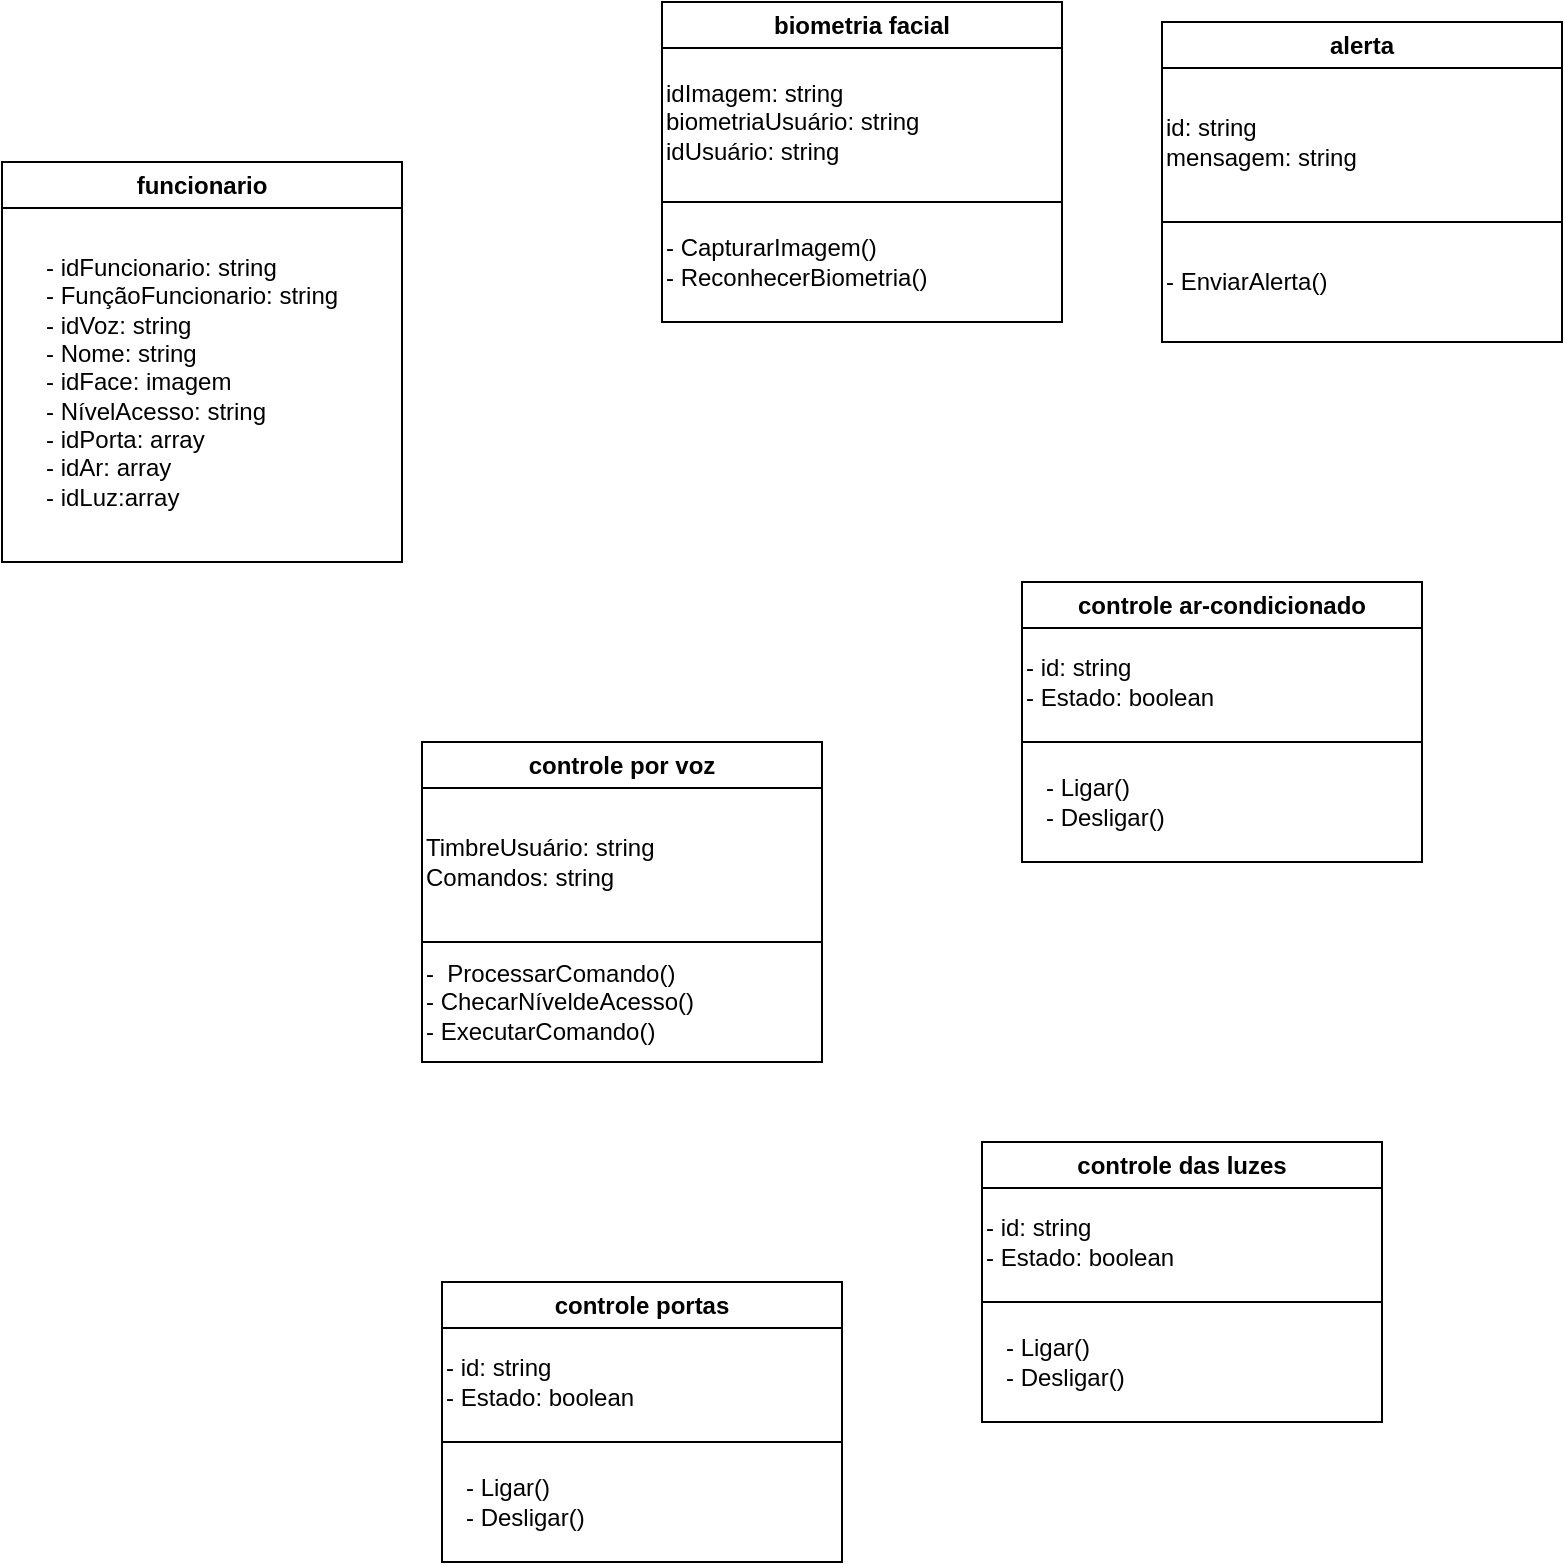 <mxfile version="24.8.0">
  <diagram name="Page-1" id="WaGjp5uV9UT_FyI1Jcyz">
    <mxGraphModel dx="1393" dy="763" grid="1" gridSize="10" guides="1" tooltips="1" connect="1" arrows="1" fold="1" page="1" pageScale="1" pageWidth="850" pageHeight="1100" math="0" shadow="0">
      <root>
        <mxCell id="0" />
        <mxCell id="1" parent="0" />
        <mxCell id="lKX9yiAqkxWrGYZ0uAKW-1" value="funcionario" style="swimlane;whiteSpace=wrap;html=1;fillColor=default;" vertex="1" parent="1">
          <mxGeometry x="70" y="100" width="200" height="200" as="geometry" />
        </mxCell>
        <mxCell id="lKX9yiAqkxWrGYZ0uAKW-7" value="- idFuncionario: string&lt;div&gt;- FunçãoFuncionario: string&lt;/div&gt;&lt;div&gt;- idVoz: string&lt;/div&gt;&lt;div&gt;- Nome: string&lt;/div&gt;&lt;div&gt;- idFace: imagem&lt;/div&gt;&lt;div&gt;- NívelAcesso: string&lt;/div&gt;&lt;div&gt;- idPorta: array&lt;/div&gt;&lt;div&gt;- idAr: array&lt;/div&gt;&lt;div&gt;- idLuz:array&lt;/div&gt;" style="text;html=1;align=left;verticalAlign=middle;resizable=0;points=[];autosize=1;strokeColor=none;fillColor=none;" vertex="1" parent="lKX9yiAqkxWrGYZ0uAKW-1">
          <mxGeometry x="20" y="40" width="170" height="140" as="geometry" />
        </mxCell>
        <mxCell id="lKX9yiAqkxWrGYZ0uAKW-9" value="controle por voz" style="swimlane;whiteSpace=wrap;html=1;fillColor=default;" vertex="1" parent="1">
          <mxGeometry x="280" y="390" width="200" height="100" as="geometry" />
        </mxCell>
        <mxCell id="lKX9yiAqkxWrGYZ0uAKW-10" value="TimbreUsuário: string&lt;div&gt;Comandos: string&lt;/div&gt;" style="text;html=1;align=left;verticalAlign=middle;resizable=0;points=[];autosize=1;strokeColor=none;fillColor=none;" vertex="1" parent="lKX9yiAqkxWrGYZ0uAKW-9">
          <mxGeometry y="40" width="140" height="40" as="geometry" />
        </mxCell>
        <mxCell id="lKX9yiAqkxWrGYZ0uAKW-11" value="controle ar-condicionado" style="swimlane;whiteSpace=wrap;html=1;fillColor=default;" vertex="1" parent="1">
          <mxGeometry x="580" y="310" width="200" height="80" as="geometry" />
        </mxCell>
        <mxCell id="lKX9yiAqkxWrGYZ0uAKW-12" value="- id: string&lt;div&gt;- Estado: boolean&lt;/div&gt;" style="text;html=1;align=left;verticalAlign=middle;resizable=0;points=[];autosize=1;strokeColor=none;fillColor=none;" vertex="1" parent="lKX9yiAqkxWrGYZ0uAKW-11">
          <mxGeometry y="30" width="120" height="40" as="geometry" />
        </mxCell>
        <mxCell id="lKX9yiAqkxWrGYZ0uAKW-13" value="" style="rounded=0;whiteSpace=wrap;html=1;fillColor=none;" vertex="1" parent="1">
          <mxGeometry x="580" y="390" width="200" height="60" as="geometry" />
        </mxCell>
        <mxCell id="lKX9yiAqkxWrGYZ0uAKW-14" value="- Ligar()&lt;div&gt;- Desligar()&lt;/div&gt;" style="text;html=1;align=left;verticalAlign=middle;resizable=0;points=[];autosize=1;strokeColor=none;fillColor=none;" vertex="1" parent="1">
          <mxGeometry x="590" y="400" width="80" height="40" as="geometry" />
        </mxCell>
        <mxCell id="lKX9yiAqkxWrGYZ0uAKW-16" value="controle das luzes" style="swimlane;whiteSpace=wrap;html=1;fillColor=default;" vertex="1" parent="1">
          <mxGeometry x="560" y="590" width="200" height="80" as="geometry" />
        </mxCell>
        <mxCell id="lKX9yiAqkxWrGYZ0uAKW-17" value="- id: string&lt;div&gt;- Estado: boolean&lt;/div&gt;" style="text;html=1;align=left;verticalAlign=middle;resizable=0;points=[];autosize=1;strokeColor=none;fillColor=none;" vertex="1" parent="lKX9yiAqkxWrGYZ0uAKW-16">
          <mxGeometry y="30" width="120" height="40" as="geometry" />
        </mxCell>
        <mxCell id="lKX9yiAqkxWrGYZ0uAKW-18" value="" style="rounded=0;whiteSpace=wrap;html=1;fillColor=none;" vertex="1" parent="1">
          <mxGeometry x="560" y="670" width="200" height="60" as="geometry" />
        </mxCell>
        <mxCell id="lKX9yiAqkxWrGYZ0uAKW-19" value="- Ligar()&lt;div&gt;- Desligar()&lt;/div&gt;" style="text;html=1;align=left;verticalAlign=middle;resizable=0;points=[];autosize=1;strokeColor=none;fillColor=none;" vertex="1" parent="1">
          <mxGeometry x="570" y="680" width="80" height="40" as="geometry" />
        </mxCell>
        <mxCell id="lKX9yiAqkxWrGYZ0uAKW-20" value="" style="rounded=0;whiteSpace=wrap;html=1;fillColor=none;" vertex="1" parent="1">
          <mxGeometry x="280" y="490" width="200" height="60" as="geometry" />
        </mxCell>
        <mxCell id="lKX9yiAqkxWrGYZ0uAKW-21" value="-&amp;nbsp; ProcessarComando()&lt;div&gt;- ChecarNíveldeAcesso()&lt;/div&gt;&lt;div&gt;- ExecutarComando()&lt;/div&gt;" style="text;html=1;align=left;verticalAlign=middle;resizable=0;points=[];autosize=1;strokeColor=none;fillColor=none;" vertex="1" parent="1">
          <mxGeometry x="280" y="490" width="160" height="60" as="geometry" />
        </mxCell>
        <mxCell id="lKX9yiAqkxWrGYZ0uAKW-22" value="controle portas" style="swimlane;whiteSpace=wrap;html=1;fillColor=default;" vertex="1" parent="1">
          <mxGeometry x="290" y="660" width="200" height="80" as="geometry" />
        </mxCell>
        <mxCell id="lKX9yiAqkxWrGYZ0uAKW-23" value="- id: string&lt;div&gt;- Estado: boolean&lt;/div&gt;" style="text;html=1;align=left;verticalAlign=middle;resizable=0;points=[];autosize=1;strokeColor=none;fillColor=none;" vertex="1" parent="lKX9yiAqkxWrGYZ0uAKW-22">
          <mxGeometry y="30" width="120" height="40" as="geometry" />
        </mxCell>
        <mxCell id="lKX9yiAqkxWrGYZ0uAKW-24" value="" style="rounded=0;whiteSpace=wrap;html=1;fillColor=none;" vertex="1" parent="1">
          <mxGeometry x="290" y="740" width="200" height="60" as="geometry" />
        </mxCell>
        <mxCell id="lKX9yiAqkxWrGYZ0uAKW-25" value="- Ligar()&lt;div&gt;- Desligar()&lt;/div&gt;" style="text;html=1;align=left;verticalAlign=middle;resizable=0;points=[];autosize=1;strokeColor=none;fillColor=none;" vertex="1" parent="1">
          <mxGeometry x="300" y="750" width="80" height="40" as="geometry" />
        </mxCell>
        <mxCell id="lKX9yiAqkxWrGYZ0uAKW-26" value="biometria facial" style="swimlane;whiteSpace=wrap;html=1;fillColor=default;" vertex="1" parent="1">
          <mxGeometry x="400" y="20" width="200" height="100" as="geometry" />
        </mxCell>
        <mxCell id="lKX9yiAqkxWrGYZ0uAKW-27" value="idImagem: string&lt;div&gt;biometriaUsuário: string&lt;/div&gt;&lt;div&gt;idUsuário: string&lt;/div&gt;" style="text;html=1;align=left;verticalAlign=middle;resizable=0;points=[];autosize=1;strokeColor=none;fillColor=none;" vertex="1" parent="lKX9yiAqkxWrGYZ0uAKW-26">
          <mxGeometry y="30" width="150" height="60" as="geometry" />
        </mxCell>
        <mxCell id="lKX9yiAqkxWrGYZ0uAKW-28" value="" style="rounded=0;whiteSpace=wrap;html=1;fillColor=none;" vertex="1" parent="1">
          <mxGeometry x="400" y="120" width="200" height="60" as="geometry" />
        </mxCell>
        <mxCell id="lKX9yiAqkxWrGYZ0uAKW-29" value="- CapturarImagem()&lt;div&gt;- ReconhecerBiometria()&lt;/div&gt;" style="text;html=1;align=left;verticalAlign=middle;resizable=0;points=[];autosize=1;strokeColor=none;fillColor=none;" vertex="1" parent="1">
          <mxGeometry x="400" y="130" width="150" height="40" as="geometry" />
        </mxCell>
        <mxCell id="lKX9yiAqkxWrGYZ0uAKW-30" value="alerta" style="swimlane;whiteSpace=wrap;html=1;fillColor=default;" vertex="1" parent="1">
          <mxGeometry x="650" y="30" width="200" height="100" as="geometry" />
        </mxCell>
        <mxCell id="lKX9yiAqkxWrGYZ0uAKW-31" value="id: string&lt;div&gt;mensagem: string&lt;/div&gt;" style="text;html=1;align=left;verticalAlign=middle;resizable=0;points=[];autosize=1;strokeColor=none;fillColor=none;" vertex="1" parent="lKX9yiAqkxWrGYZ0uAKW-30">
          <mxGeometry y="40" width="120" height="40" as="geometry" />
        </mxCell>
        <mxCell id="lKX9yiAqkxWrGYZ0uAKW-32" value="" style="rounded=0;whiteSpace=wrap;html=1;fillColor=none;" vertex="1" parent="1">
          <mxGeometry x="650" y="130" width="200" height="60" as="geometry" />
        </mxCell>
        <mxCell id="lKX9yiAqkxWrGYZ0uAKW-33" value="- EnviarAlerta()" style="text;html=1;align=left;verticalAlign=middle;resizable=0;points=[];autosize=1;strokeColor=none;fillColor=none;" vertex="1" parent="1">
          <mxGeometry x="650" y="145" width="100" height="30" as="geometry" />
        </mxCell>
      </root>
    </mxGraphModel>
  </diagram>
</mxfile>

